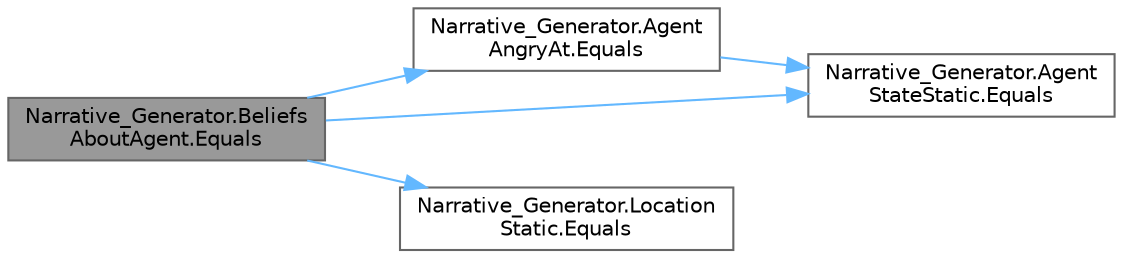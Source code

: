 digraph "Narrative_Generator.BeliefsAboutAgent.Equals"
{
 // LATEX_PDF_SIZE
  bgcolor="transparent";
  edge [fontname=Helvetica,fontsize=10,labelfontname=Helvetica,labelfontsize=10];
  node [fontname=Helvetica,fontsize=10,shape=box,height=0.2,width=0.4];
  rankdir="LR";
  Node1 [label="Narrative_Generator.Beliefs\lAboutAgent.Equals",height=0.2,width=0.4,color="gray40", fillcolor="grey60", style="filled", fontcolor="black",tooltip="Method for comparing two BeliefsAboutAgent instance."];
  Node1 -> Node2 [color="steelblue1",style="solid"];
  Node2 [label="Narrative_Generator.Agent\lAngryAt.Equals",height=0.2,width=0.4,color="grey40", fillcolor="white", style="filled",URL="$class_narrative___generator_1_1_agent_angry_at.html#ad23b28a5aa28dbdbc0a6c4e2c9ea4820",tooltip="Method for comparing two AgentAngryAt instance."];
  Node2 -> Node3 [color="steelblue1",style="solid"];
  Node3 [label="Narrative_Generator.Agent\lStateStatic.Equals",height=0.2,width=0.4,color="grey40", fillcolor="white", style="filled",URL="$class_narrative___generator_1_1_agent_state_static.html#ae69ab8132165ed897c507586fb5e9ffa",tooltip="Method for comparing two static parts of agent states."];
  Node1 -> Node3 [color="steelblue1",style="solid"];
  Node1 -> Node4 [color="steelblue1",style="solid"];
  Node4 [label="Narrative_Generator.Location\lStatic.Equals",height=0.2,width=0.4,color="grey40", fillcolor="white", style="filled",URL="$class_narrative___generator_1_1_location_static.html#a134e301af8de54a75d413ac5ea7173b7",tooltip="Method for comparing two LocationStatic instance."];
}
